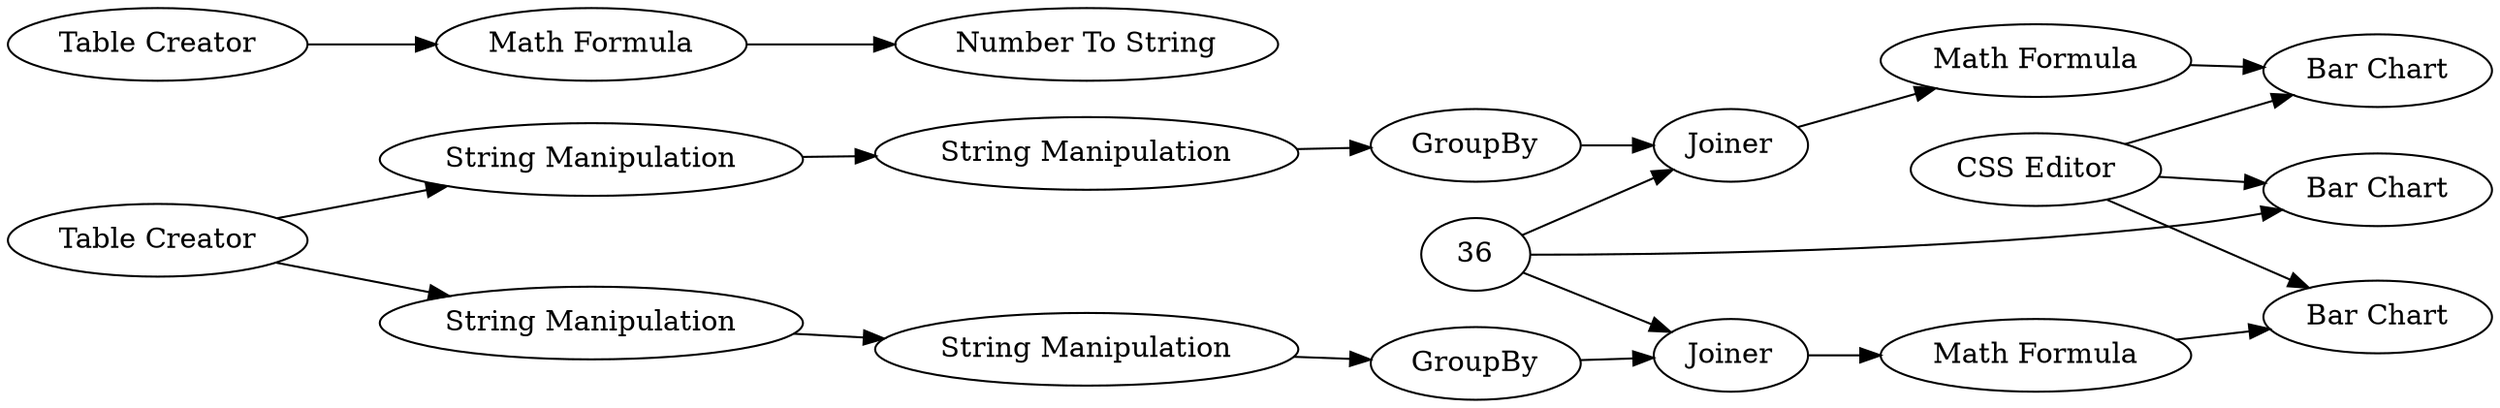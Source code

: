 digraph {
	1 [label="Table Creator"]
	19 [label=Joiner]
	20 [label="Bar Chart"]
	25 [label="Bar Chart"]
	29 [label=Joiner]
	31 [label="Math Formula"]
	32 [label="Math Formula"]
	33 [label="CSS Editor"]
	24 [label="String Manipulation"]
	28 [label=GroupBy]
	30 [label="String Manipulation"]
	12 [label=GroupBy]
	13 [label="String Manipulation"]
	15 [label="String Manipulation"]
	17 [label="Table Creator"]
	21 [label="Math Formula"]
	22 [label="Number To String"]
	37 [label="Bar Chart"]
	24 -> 30
	30 -> 28
	13 -> 12
	15 -> 13
	17 -> 21
	21 -> 22
	1 -> 24
	1 -> 15
	19 -> 31
	29 -> 32
	31 -> 20
	32 -> 25
	33 -> 20
	33 -> 25
	33 -> 37
	28 -> 29
	12 -> 19
	36 -> 19
	36 -> 29
	36 -> 37
	rankdir=LR
}

